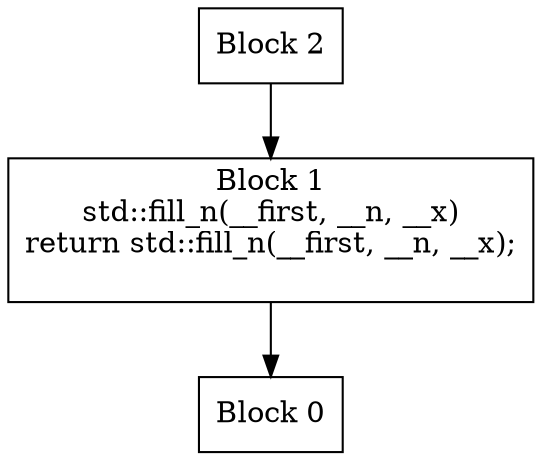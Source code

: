 digraph CFG {
  node [shape=box];
  0 [label="Block 0\n"];
  1 [label="Block 1\nstd::fill_n(__first, __n, __x)\nreturn std::fill_n(__first, __n, __x);
\n"];
  2 [label="Block 2\n"];
  1 -> 0;
  2 -> 1;
}
